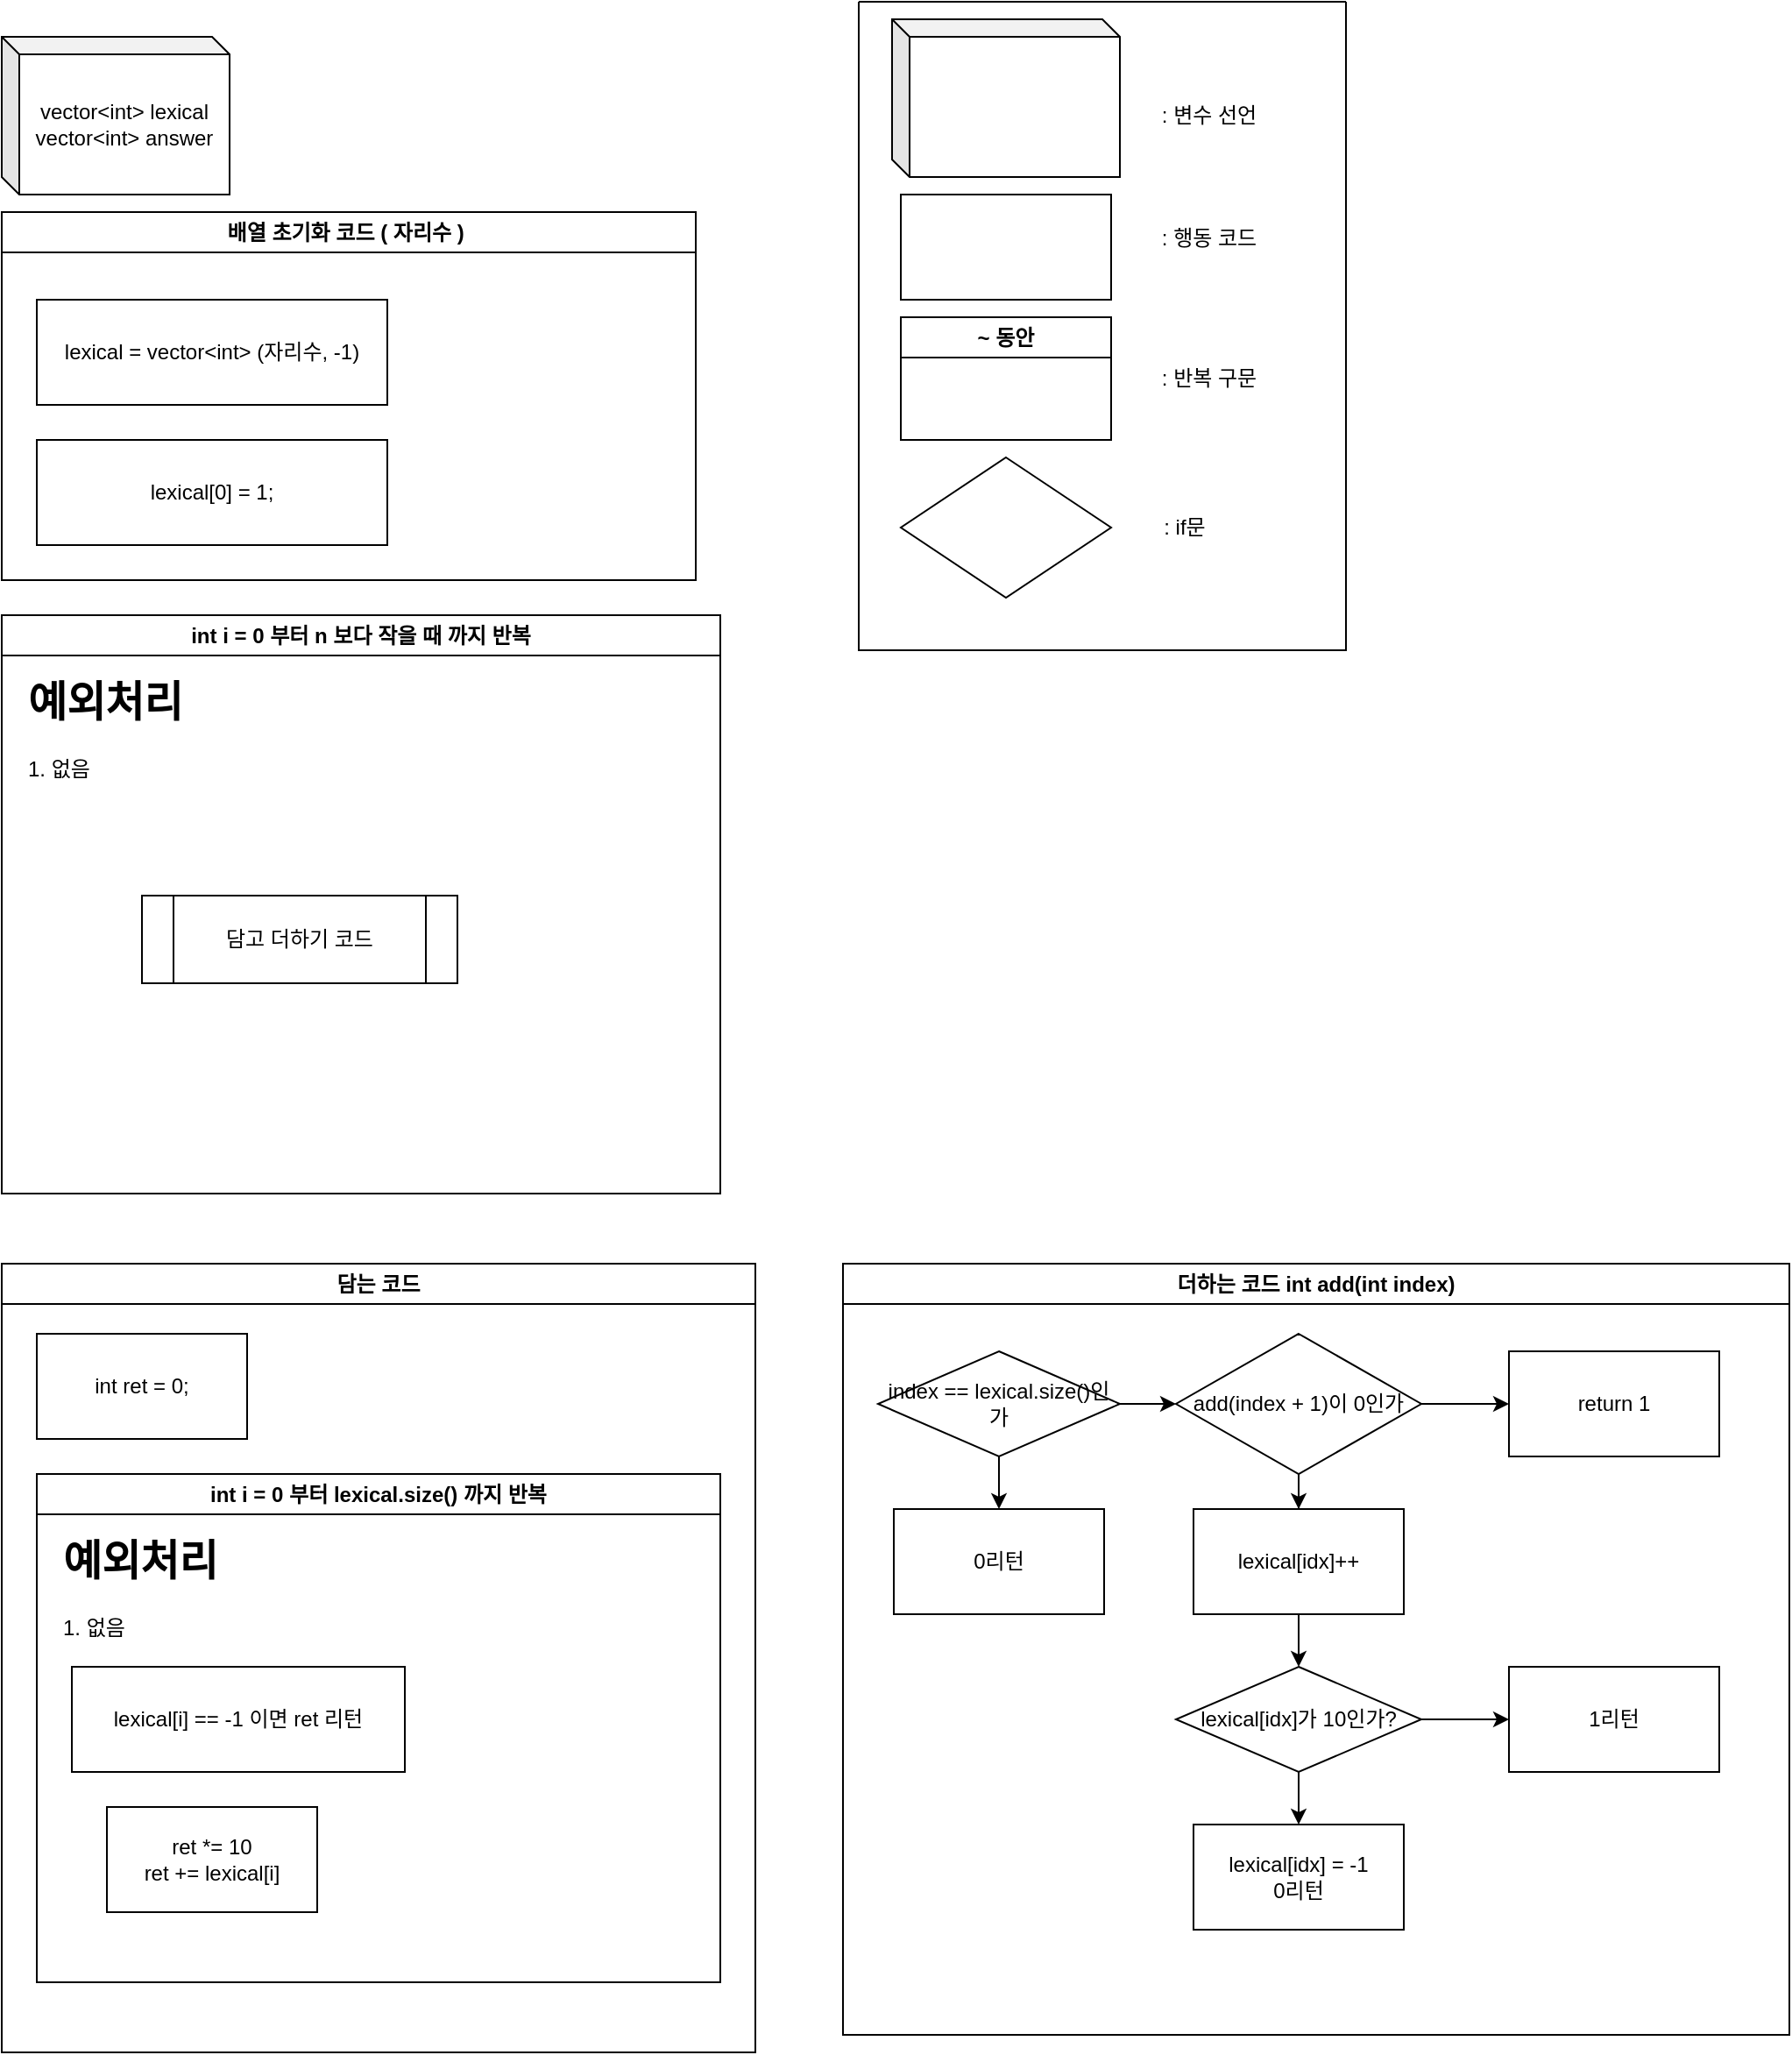 <mxfile version="22.1.16" type="device">
  <diagram name="페이지-1" id="YwS4_w47XkkJLjZVJodf">
    <mxGraphModel dx="949" dy="494" grid="1" gridSize="10" guides="1" tooltips="1" connect="1" arrows="1" fold="1" page="1" pageScale="1" pageWidth="827" pageHeight="1169" math="0" shadow="0">
      <root>
        <mxCell id="0" />
        <mxCell id="1" parent="0" />
        <mxCell id="eRI89aihYLJAWbl4-jEa-1" value="" style="swimlane;startSize=0;" vertex="1" parent="1">
          <mxGeometry x="549" y="10" width="278" height="370" as="geometry" />
        </mxCell>
        <mxCell id="eRI89aihYLJAWbl4-jEa-2" value=": 변수 선언" style="text;html=1;align=center;verticalAlign=middle;whiteSpace=wrap;rounded=0;" vertex="1" parent="eRI89aihYLJAWbl4-jEa-1">
          <mxGeometry x="170" y="50" width="60" height="30" as="geometry" />
        </mxCell>
        <mxCell id="eRI89aihYLJAWbl4-jEa-3" value="" style="rounded=0;whiteSpace=wrap;html=1;" vertex="1" parent="eRI89aihYLJAWbl4-jEa-1">
          <mxGeometry x="24" y="110" width="120" height="60" as="geometry" />
        </mxCell>
        <mxCell id="eRI89aihYLJAWbl4-jEa-4" value=": 행동 코드" style="text;html=1;align=center;verticalAlign=middle;whiteSpace=wrap;rounded=0;" vertex="1" parent="eRI89aihYLJAWbl4-jEa-1">
          <mxGeometry x="170" y="120" width="60" height="30" as="geometry" />
        </mxCell>
        <mxCell id="eRI89aihYLJAWbl4-jEa-5" value="~ 동안" style="swimlane;whiteSpace=wrap;html=1;" vertex="1" parent="eRI89aihYLJAWbl4-jEa-1">
          <mxGeometry x="24" y="180" width="120" height="70" as="geometry" />
        </mxCell>
        <mxCell id="eRI89aihYLJAWbl4-jEa-6" value=": 반복 구문" style="text;html=1;align=center;verticalAlign=middle;whiteSpace=wrap;rounded=0;" vertex="1" parent="eRI89aihYLJAWbl4-jEa-1">
          <mxGeometry x="170" y="200" width="60" height="30" as="geometry" />
        </mxCell>
        <mxCell id="eRI89aihYLJAWbl4-jEa-7" value="" style="rhombus;whiteSpace=wrap;html=1;" vertex="1" parent="eRI89aihYLJAWbl4-jEa-1">
          <mxGeometry x="24" y="260" width="120" height="80" as="geometry" />
        </mxCell>
        <mxCell id="eRI89aihYLJAWbl4-jEa-8" value=": if문" style="text;html=1;align=center;verticalAlign=middle;whiteSpace=wrap;rounded=0;" vertex="1" parent="eRI89aihYLJAWbl4-jEa-1">
          <mxGeometry x="156" y="285" width="60" height="30" as="geometry" />
        </mxCell>
        <mxCell id="eRI89aihYLJAWbl4-jEa-9" value="" style="shape=cube;whiteSpace=wrap;html=1;boundedLbl=1;backgroundOutline=1;darkOpacity=0.05;darkOpacity2=0.1;size=10;" vertex="1" parent="eRI89aihYLJAWbl4-jEa-1">
          <mxGeometry x="19" y="10" width="130" height="90" as="geometry" />
        </mxCell>
        <mxCell id="eRI89aihYLJAWbl4-jEa-10" value="배열 초기화 코드 ( 자리수 )&amp;nbsp;" style="swimlane;whiteSpace=wrap;html=1;" vertex="1" parent="1">
          <mxGeometry x="60" y="130" width="396" height="210" as="geometry" />
        </mxCell>
        <mxCell id="eRI89aihYLJAWbl4-jEa-11" value="lexical = vector&amp;lt;int&amp;gt; (자리수, -1)" style="rounded=0;whiteSpace=wrap;html=1;" vertex="1" parent="eRI89aihYLJAWbl4-jEa-10">
          <mxGeometry x="20" y="50" width="200" height="60" as="geometry" />
        </mxCell>
        <mxCell id="eRI89aihYLJAWbl4-jEa-13" value="lexical[0] = 1;" style="rounded=0;whiteSpace=wrap;html=1;" vertex="1" parent="eRI89aihYLJAWbl4-jEa-10">
          <mxGeometry x="20" y="130" width="200" height="60" as="geometry" />
        </mxCell>
        <mxCell id="eRI89aihYLJAWbl4-jEa-12" value="vector&amp;lt;int&amp;gt;&amp;nbsp;lexical&lt;br&gt;vector&amp;lt;int&amp;gt; answer" style="shape=cube;whiteSpace=wrap;html=1;boundedLbl=1;backgroundOutline=1;darkOpacity=0.05;darkOpacity2=0.1;size=10;" vertex="1" parent="1">
          <mxGeometry x="60" y="30" width="130" height="90" as="geometry" />
        </mxCell>
        <mxCell id="eRI89aihYLJAWbl4-jEa-14" value="int i = 0 부터 n 보다 작을 때 까지 반복" style="swimlane;whiteSpace=wrap;html=1;" vertex="1" parent="1">
          <mxGeometry x="60" y="360" width="410" height="330" as="geometry" />
        </mxCell>
        <mxCell id="eRI89aihYLJAWbl4-jEa-15" value="&lt;h1&gt;예외처리&lt;/h1&gt;&lt;p&gt;1. 없음&lt;/p&gt;" style="text;html=1;strokeColor=none;fillColor=none;spacing=5;spacingTop=-20;whiteSpace=wrap;overflow=hidden;rounded=0;" vertex="1" parent="eRI89aihYLJAWbl4-jEa-14">
          <mxGeometry x="10" y="30" width="386" height="120" as="geometry" />
        </mxCell>
        <mxCell id="eRI89aihYLJAWbl4-jEa-16" value="담고 더하기 코드" style="shape=process;whiteSpace=wrap;html=1;backgroundOutline=1;" vertex="1" parent="eRI89aihYLJAWbl4-jEa-14">
          <mxGeometry x="80" y="160" width="180" height="50" as="geometry" />
        </mxCell>
        <mxCell id="eRI89aihYLJAWbl4-jEa-17" value="담는 코드" style="swimlane;whiteSpace=wrap;html=1;" vertex="1" parent="1">
          <mxGeometry x="60" y="730" width="430" height="450" as="geometry" />
        </mxCell>
        <mxCell id="eRI89aihYLJAWbl4-jEa-18" value="int ret = 0;" style="rounded=0;whiteSpace=wrap;html=1;" vertex="1" parent="eRI89aihYLJAWbl4-jEa-17">
          <mxGeometry x="20" y="40" width="120" height="60" as="geometry" />
        </mxCell>
        <mxCell id="eRI89aihYLJAWbl4-jEa-19" value="int i = 0 부터&amp;nbsp;lexical.size()&amp;nbsp;까지 반복" style="swimlane;whiteSpace=wrap;html=1;" vertex="1" parent="eRI89aihYLJAWbl4-jEa-17">
          <mxGeometry x="20" y="120" width="390" height="290" as="geometry" />
        </mxCell>
        <mxCell id="eRI89aihYLJAWbl4-jEa-20" value="&lt;h1&gt;예외처리&lt;/h1&gt;&lt;p&gt;1. 없음&lt;/p&gt;" style="text;html=1;strokeColor=none;fillColor=none;spacing=5;spacingTop=-20;whiteSpace=wrap;overflow=hidden;rounded=0;" vertex="1" parent="eRI89aihYLJAWbl4-jEa-19">
          <mxGeometry x="10" y="30" width="330" height="100" as="geometry" />
        </mxCell>
        <mxCell id="eRI89aihYLJAWbl4-jEa-21" value="lexical[i] == -1 이면 ret 리턴" style="rounded=0;whiteSpace=wrap;html=1;" vertex="1" parent="eRI89aihYLJAWbl4-jEa-19">
          <mxGeometry x="20" y="110" width="190" height="60" as="geometry" />
        </mxCell>
        <mxCell id="eRI89aihYLJAWbl4-jEa-22" value="ret *= 10&lt;br&gt;ret += lexical[i]" style="rounded=0;whiteSpace=wrap;html=1;" vertex="1" parent="eRI89aihYLJAWbl4-jEa-19">
          <mxGeometry x="40" y="190" width="120" height="60" as="geometry" />
        </mxCell>
        <mxCell id="eRI89aihYLJAWbl4-jEa-23" value="더하는 코드 int add(int index)" style="swimlane;whiteSpace=wrap;html=1;" vertex="1" parent="1">
          <mxGeometry x="540" y="730" width="540" height="440" as="geometry" />
        </mxCell>
        <mxCell id="eRI89aihYLJAWbl4-jEa-26" value="" style="edgeStyle=orthogonalEdgeStyle;rounded=0;orthogonalLoop=1;jettySize=auto;html=1;" edge="1" parent="eRI89aihYLJAWbl4-jEa-23" source="eRI89aihYLJAWbl4-jEa-24" target="eRI89aihYLJAWbl4-jEa-25">
          <mxGeometry relative="1" as="geometry" />
        </mxCell>
        <mxCell id="eRI89aihYLJAWbl4-jEa-31" value="" style="edgeStyle=orthogonalEdgeStyle;rounded=0;orthogonalLoop=1;jettySize=auto;html=1;" edge="1" parent="eRI89aihYLJAWbl4-jEa-23" source="eRI89aihYLJAWbl4-jEa-24" target="eRI89aihYLJAWbl4-jEa-28">
          <mxGeometry relative="1" as="geometry" />
        </mxCell>
        <mxCell id="eRI89aihYLJAWbl4-jEa-24" value="index == lexical.size()인가" style="rounded=0;whiteSpace=wrap;html=1;shape=rhombus;perimeter=rhombusPerimeter;" vertex="1" parent="eRI89aihYLJAWbl4-jEa-23">
          <mxGeometry x="20" y="50" width="138" height="60" as="geometry" />
        </mxCell>
        <mxCell id="eRI89aihYLJAWbl4-jEa-25" value="0리턴" style="whiteSpace=wrap;html=1;rounded=0;" vertex="1" parent="eRI89aihYLJAWbl4-jEa-23">
          <mxGeometry x="29" y="140" width="120" height="60" as="geometry" />
        </mxCell>
        <mxCell id="eRI89aihYLJAWbl4-jEa-30" value="" style="edgeStyle=orthogonalEdgeStyle;rounded=0;orthogonalLoop=1;jettySize=auto;html=1;" edge="1" parent="eRI89aihYLJAWbl4-jEa-23" source="eRI89aihYLJAWbl4-jEa-28" target="eRI89aihYLJAWbl4-jEa-29">
          <mxGeometry relative="1" as="geometry" />
        </mxCell>
        <mxCell id="eRI89aihYLJAWbl4-jEa-34" value="" style="edgeStyle=orthogonalEdgeStyle;rounded=0;orthogonalLoop=1;jettySize=auto;html=1;" edge="1" parent="eRI89aihYLJAWbl4-jEa-23" source="eRI89aihYLJAWbl4-jEa-28" target="eRI89aihYLJAWbl4-jEa-33">
          <mxGeometry relative="1" as="geometry" />
        </mxCell>
        <mxCell id="eRI89aihYLJAWbl4-jEa-28" value="add(index + 1)이 0인가" style="rhombus;whiteSpace=wrap;html=1;" vertex="1" parent="eRI89aihYLJAWbl4-jEa-23">
          <mxGeometry x="190" y="40" width="140" height="80" as="geometry" />
        </mxCell>
        <mxCell id="eRI89aihYLJAWbl4-jEa-36" value="" style="edgeStyle=orthogonalEdgeStyle;rounded=0;orthogonalLoop=1;jettySize=auto;html=1;" edge="1" parent="eRI89aihYLJAWbl4-jEa-23" source="eRI89aihYLJAWbl4-jEa-29" target="eRI89aihYLJAWbl4-jEa-35">
          <mxGeometry relative="1" as="geometry" />
        </mxCell>
        <mxCell id="eRI89aihYLJAWbl4-jEa-29" value="lexical[idx]++" style="whiteSpace=wrap;html=1;" vertex="1" parent="eRI89aihYLJAWbl4-jEa-23">
          <mxGeometry x="200" y="140" width="120" height="60" as="geometry" />
        </mxCell>
        <mxCell id="eRI89aihYLJAWbl4-jEa-33" value="return 1" style="whiteSpace=wrap;html=1;" vertex="1" parent="eRI89aihYLJAWbl4-jEa-23">
          <mxGeometry x="380" y="50" width="120" height="60" as="geometry" />
        </mxCell>
        <mxCell id="eRI89aihYLJAWbl4-jEa-38" value="" style="edgeStyle=orthogonalEdgeStyle;rounded=0;orthogonalLoop=1;jettySize=auto;html=1;" edge="1" parent="eRI89aihYLJAWbl4-jEa-23" source="eRI89aihYLJAWbl4-jEa-35" target="eRI89aihYLJAWbl4-jEa-37">
          <mxGeometry relative="1" as="geometry" />
        </mxCell>
        <mxCell id="eRI89aihYLJAWbl4-jEa-40" value="" style="edgeStyle=orthogonalEdgeStyle;rounded=0;orthogonalLoop=1;jettySize=auto;html=1;" edge="1" parent="eRI89aihYLJAWbl4-jEa-23" source="eRI89aihYLJAWbl4-jEa-35" target="eRI89aihYLJAWbl4-jEa-39">
          <mxGeometry relative="1" as="geometry" />
        </mxCell>
        <mxCell id="eRI89aihYLJAWbl4-jEa-35" value="lexical[idx]가 10인가?" style="rhombus;whiteSpace=wrap;html=1;" vertex="1" parent="eRI89aihYLJAWbl4-jEa-23">
          <mxGeometry x="190" y="230" width="140" height="60" as="geometry" />
        </mxCell>
        <mxCell id="eRI89aihYLJAWbl4-jEa-37" value="lexical[idx] = -1&lt;br&gt;0리턴" style="whiteSpace=wrap;html=1;" vertex="1" parent="eRI89aihYLJAWbl4-jEa-23">
          <mxGeometry x="200" y="320" width="120" height="60" as="geometry" />
        </mxCell>
        <mxCell id="eRI89aihYLJAWbl4-jEa-39" value="1리턴" style="whiteSpace=wrap;html=1;" vertex="1" parent="eRI89aihYLJAWbl4-jEa-23">
          <mxGeometry x="380" y="230" width="120" height="60" as="geometry" />
        </mxCell>
      </root>
    </mxGraphModel>
  </diagram>
</mxfile>
